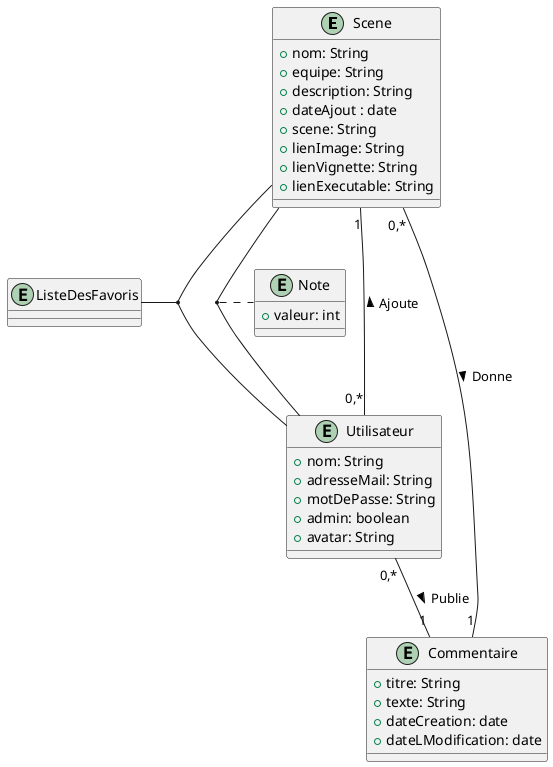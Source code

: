 @startuml

!define ENTITY class
!define ENTITY_EXT << (E, #FFAAAA) >>
!define RELATION -[hidden]->

entity Scene{
    + nom: String
    + equipe: String
    + description: String
    + dateAjout : date
    + scene: String
    + lienImage: String
    + lienVignette: String
    + lienExecutable: String
}

entity Utilisateur{
    + nom: String
    + adresseMail: String
    + motDePasse: String
    + admin: boolean
    + avatar: String
}

entity Commentaire{
    + titre: String
    + texte: String
    + dateCreation: date
    + dateLModification: date
}

entity Note{
    + valeur: int
}

entity ListeDesFavoris{
}

(Scene, Utilisateur) -- ListeDesFavoris
(Scene, Utilisateur) .. Note
Scene "1" -- "0,*" Utilisateur : < Ajoute
Utilisateur "0,*" -- "1" Commentaire : > Publie
Scene "0,*" -- "1" Commentaire : > Donne

@enduml
